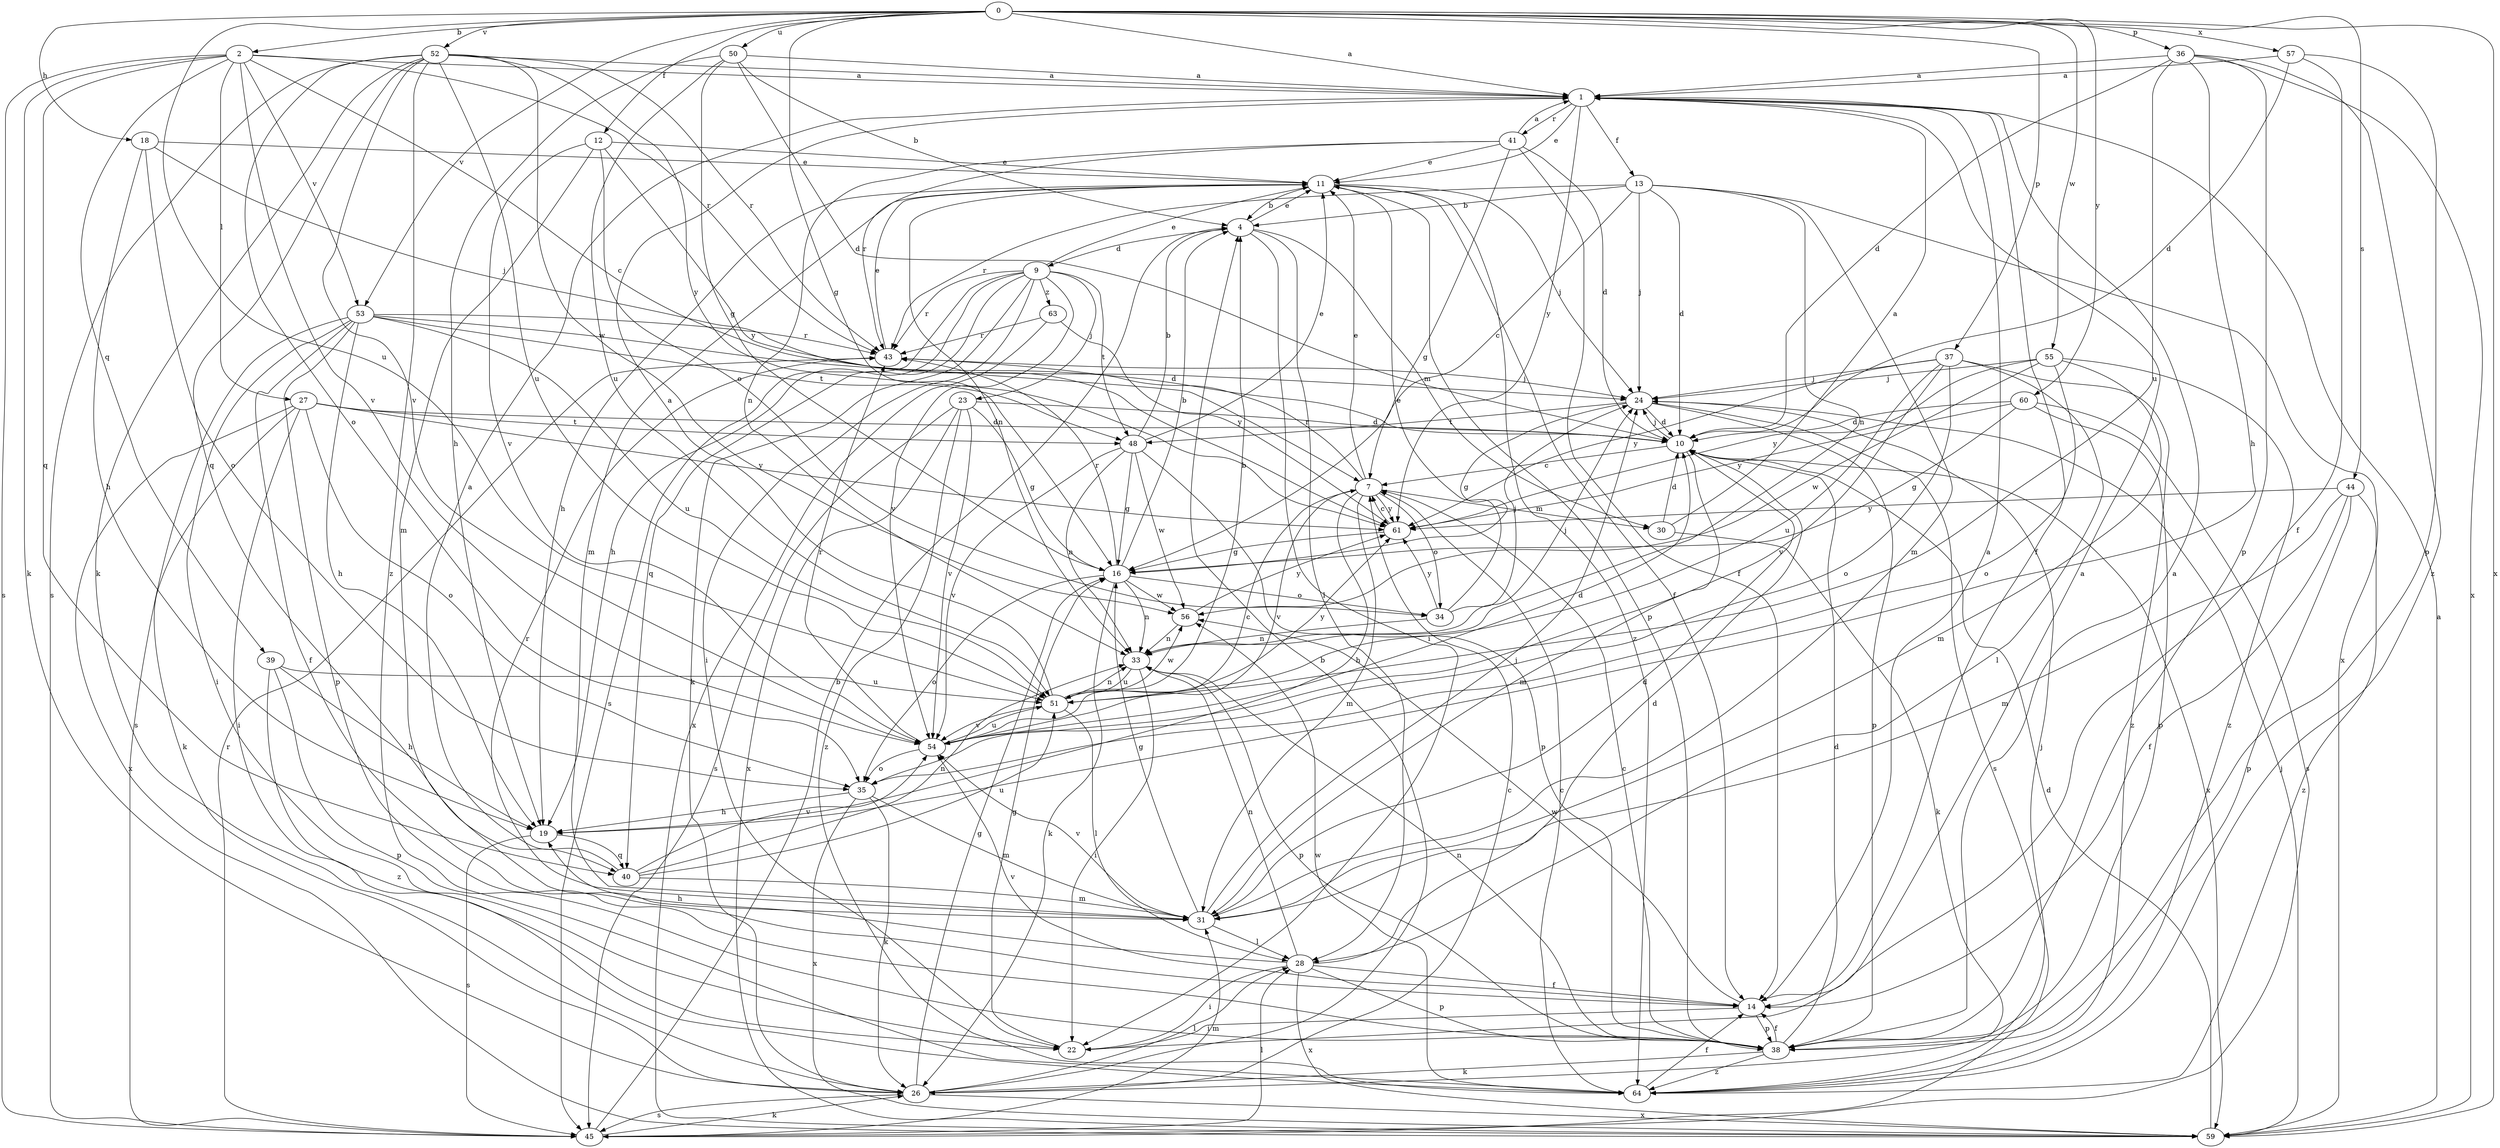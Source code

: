 strict digraph  {
0;
1;
2;
4;
7;
9;
10;
11;
12;
13;
14;
16;
18;
19;
22;
23;
24;
26;
27;
28;
30;
31;
33;
34;
35;
36;
37;
38;
39;
40;
41;
43;
44;
45;
48;
50;
51;
52;
53;
54;
55;
56;
57;
59;
60;
61;
63;
64;
0 -> 1  [label=a];
0 -> 2  [label=b];
0 -> 12  [label=f];
0 -> 16  [label=g];
0 -> 18  [label=h];
0 -> 36  [label=p];
0 -> 37  [label=p];
0 -> 44  [label=s];
0 -> 50  [label=u];
0 -> 51  [label=u];
0 -> 52  [label=v];
0 -> 53  [label=v];
0 -> 55  [label=w];
0 -> 57  [label=x];
0 -> 59  [label=x];
0 -> 60  [label=y];
1 -> 11  [label=e];
1 -> 13  [label=f];
1 -> 14  [label=f];
1 -> 41  [label=r];
1 -> 61  [label=y];
2 -> 1  [label=a];
2 -> 7  [label=c];
2 -> 26  [label=k];
2 -> 27  [label=l];
2 -> 39  [label=q];
2 -> 40  [label=q];
2 -> 43  [label=r];
2 -> 45  [label=s];
2 -> 53  [label=v];
2 -> 54  [label=v];
4 -> 9  [label=d];
4 -> 11  [label=e];
4 -> 22  [label=i];
4 -> 28  [label=l];
4 -> 30  [label=m];
7 -> 11  [label=e];
7 -> 19  [label=h];
7 -> 30  [label=m];
7 -> 31  [label=m];
7 -> 34  [label=o];
7 -> 43  [label=r];
7 -> 54  [label=v];
7 -> 61  [label=y];
9 -> 11  [label=e];
9 -> 19  [label=h];
9 -> 22  [label=i];
9 -> 23  [label=j];
9 -> 26  [label=k];
9 -> 40  [label=q];
9 -> 43  [label=r];
9 -> 45  [label=s];
9 -> 48  [label=t];
9 -> 54  [label=v];
9 -> 63  [label=z];
10 -> 7  [label=c];
10 -> 24  [label=j];
10 -> 31  [label=m];
10 -> 59  [label=x];
11 -> 4  [label=b];
11 -> 14  [label=f];
11 -> 19  [label=h];
11 -> 24  [label=j];
11 -> 31  [label=m];
11 -> 33  [label=n];
11 -> 38  [label=p];
11 -> 64  [label=z];
12 -> 11  [label=e];
12 -> 31  [label=m];
12 -> 34  [label=o];
12 -> 54  [label=v];
12 -> 61  [label=y];
13 -> 4  [label=b];
13 -> 7  [label=c];
13 -> 10  [label=d];
13 -> 24  [label=j];
13 -> 31  [label=m];
13 -> 33  [label=n];
13 -> 43  [label=r];
13 -> 59  [label=x];
14 -> 1  [label=a];
14 -> 22  [label=i];
14 -> 38  [label=p];
14 -> 54  [label=v];
14 -> 56  [label=w];
16 -> 4  [label=b];
16 -> 26  [label=k];
16 -> 33  [label=n];
16 -> 34  [label=o];
16 -> 35  [label=o];
16 -> 43  [label=r];
16 -> 56  [label=w];
18 -> 11  [label=e];
18 -> 19  [label=h];
18 -> 24  [label=j];
18 -> 35  [label=o];
19 -> 40  [label=q];
19 -> 45  [label=s];
22 -> 1  [label=a];
22 -> 16  [label=g];
23 -> 10  [label=d];
23 -> 16  [label=g];
23 -> 45  [label=s];
23 -> 54  [label=v];
23 -> 59  [label=x];
23 -> 64  [label=z];
24 -> 10  [label=d];
24 -> 16  [label=g];
24 -> 38  [label=p];
24 -> 45  [label=s];
24 -> 48  [label=t];
26 -> 4  [label=b];
26 -> 7  [label=c];
26 -> 16  [label=g];
26 -> 28  [label=l];
26 -> 45  [label=s];
26 -> 59  [label=x];
27 -> 10  [label=d];
27 -> 22  [label=i];
27 -> 26  [label=k];
27 -> 35  [label=o];
27 -> 48  [label=t];
27 -> 59  [label=x];
27 -> 61  [label=y];
28 -> 10  [label=d];
28 -> 14  [label=f];
28 -> 19  [label=h];
28 -> 22  [label=i];
28 -> 33  [label=n];
28 -> 38  [label=p];
28 -> 59  [label=x];
30 -> 1  [label=a];
30 -> 10  [label=d];
30 -> 26  [label=k];
31 -> 10  [label=d];
31 -> 16  [label=g];
31 -> 24  [label=j];
31 -> 28  [label=l];
31 -> 43  [label=r];
31 -> 54  [label=v];
33 -> 22  [label=i];
33 -> 24  [label=j];
33 -> 38  [label=p];
33 -> 51  [label=u];
34 -> 11  [label=e];
34 -> 24  [label=j];
34 -> 33  [label=n];
34 -> 61  [label=y];
35 -> 19  [label=h];
35 -> 26  [label=k];
35 -> 31  [label=m];
35 -> 59  [label=x];
36 -> 1  [label=a];
36 -> 10  [label=d];
36 -> 19  [label=h];
36 -> 38  [label=p];
36 -> 51  [label=u];
36 -> 59  [label=x];
36 -> 64  [label=z];
37 -> 24  [label=j];
37 -> 28  [label=l];
37 -> 35  [label=o];
37 -> 51  [label=u];
37 -> 54  [label=v];
37 -> 61  [label=y];
37 -> 64  [label=z];
38 -> 1  [label=a];
38 -> 7  [label=c];
38 -> 10  [label=d];
38 -> 14  [label=f];
38 -> 26  [label=k];
38 -> 33  [label=n];
38 -> 64  [label=z];
39 -> 19  [label=h];
39 -> 38  [label=p];
39 -> 51  [label=u];
39 -> 64  [label=z];
40 -> 1  [label=a];
40 -> 31  [label=m];
40 -> 33  [label=n];
40 -> 51  [label=u];
40 -> 54  [label=v];
41 -> 1  [label=a];
41 -> 10  [label=d];
41 -> 11  [label=e];
41 -> 14  [label=f];
41 -> 16  [label=g];
41 -> 33  [label=n];
41 -> 43  [label=r];
43 -> 11  [label=e];
43 -> 24  [label=j];
44 -> 14  [label=f];
44 -> 31  [label=m];
44 -> 38  [label=p];
44 -> 61  [label=y];
44 -> 64  [label=z];
45 -> 4  [label=b];
45 -> 26  [label=k];
45 -> 28  [label=l];
45 -> 31  [label=m];
45 -> 43  [label=r];
48 -> 4  [label=b];
48 -> 11  [label=e];
48 -> 16  [label=g];
48 -> 33  [label=n];
48 -> 38  [label=p];
48 -> 54  [label=v];
48 -> 56  [label=w];
50 -> 1  [label=a];
50 -> 4  [label=b];
50 -> 10  [label=d];
50 -> 16  [label=g];
50 -> 19  [label=h];
50 -> 51  [label=u];
51 -> 1  [label=a];
51 -> 4  [label=b];
51 -> 28  [label=l];
51 -> 33  [label=n];
51 -> 54  [label=v];
51 -> 56  [label=w];
51 -> 61  [label=y];
52 -> 1  [label=a];
52 -> 26  [label=k];
52 -> 35  [label=o];
52 -> 40  [label=q];
52 -> 43  [label=r];
52 -> 45  [label=s];
52 -> 51  [label=u];
52 -> 54  [label=v];
52 -> 56  [label=w];
52 -> 61  [label=y];
52 -> 64  [label=z];
53 -> 10  [label=d];
53 -> 14  [label=f];
53 -> 19  [label=h];
53 -> 22  [label=i];
53 -> 38  [label=p];
53 -> 43  [label=r];
53 -> 45  [label=s];
53 -> 48  [label=t];
53 -> 51  [label=u];
54 -> 7  [label=c];
54 -> 10  [label=d];
54 -> 35  [label=o];
54 -> 43  [label=r];
54 -> 51  [label=u];
55 -> 24  [label=j];
55 -> 31  [label=m];
55 -> 35  [label=o];
55 -> 56  [label=w];
55 -> 61  [label=y];
55 -> 64  [label=z];
56 -> 33  [label=n];
56 -> 61  [label=y];
57 -> 1  [label=a];
57 -> 10  [label=d];
57 -> 14  [label=f];
57 -> 38  [label=p];
59 -> 1  [label=a];
59 -> 10  [label=d];
59 -> 24  [label=j];
60 -> 10  [label=d];
60 -> 16  [label=g];
60 -> 38  [label=p];
60 -> 45  [label=s];
60 -> 61  [label=y];
61 -> 7  [label=c];
61 -> 16  [label=g];
63 -> 43  [label=r];
63 -> 59  [label=x];
63 -> 61  [label=y];
64 -> 7  [label=c];
64 -> 14  [label=f];
64 -> 24  [label=j];
64 -> 56  [label=w];
}
